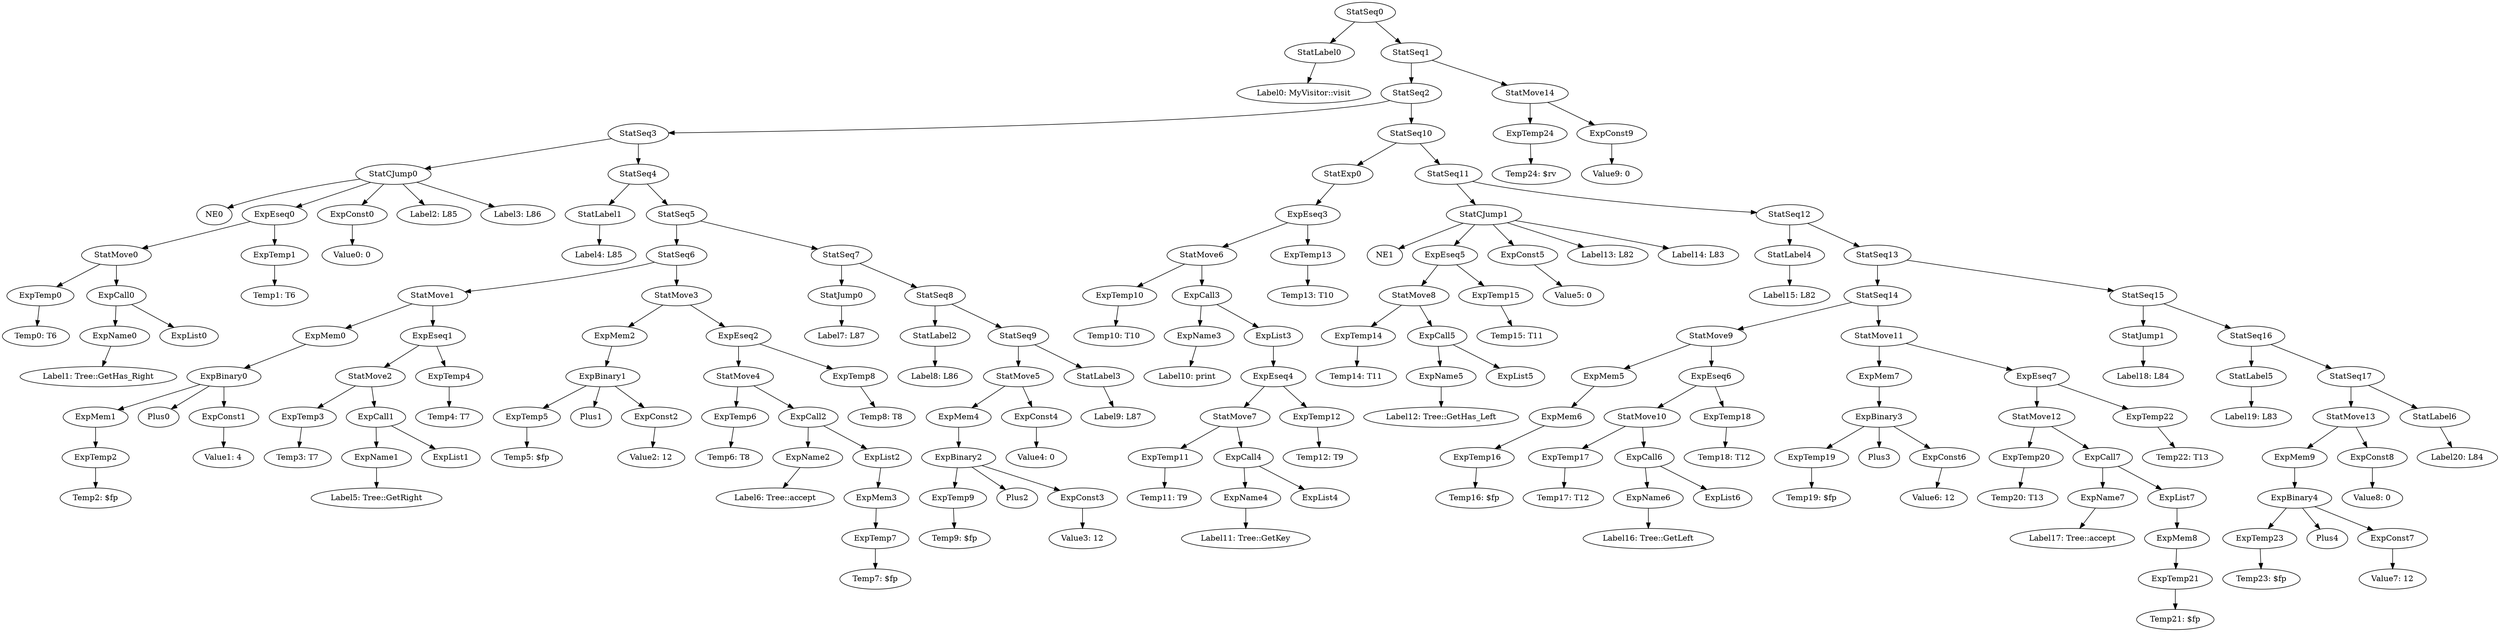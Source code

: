 digraph {
	ordering = out;
	ExpConst7 -> "Value7: 12";
	StatSeq15 -> StatJump1;
	StatSeq15 -> StatSeq16;
	ExpEseq7 -> StatMove12;
	ExpEseq7 -> ExpTemp22;
	ExpMem8 -> ExpTemp21;
	ExpTemp21 -> "Temp21: $fp";
	StatMove14 -> ExpTemp24;
	StatMove14 -> ExpConst9;
	ExpCall7 -> ExpName7;
	ExpCall7 -> ExpList7;
	ExpTemp22 -> "Temp22: T13";
	ExpList2 -> ExpMem3;
	ExpList7 -> ExpMem8;
	ExpName3 -> "Label10: print";
	ExpMem3 -> ExpTemp7;
	ExpTemp6 -> "Temp6: T8";
	StatMove6 -> ExpTemp10;
	StatMove6 -> ExpCall3;
	StatMove3 -> ExpMem2;
	StatMove3 -> ExpEseq2;
	ExpCall2 -> ExpName2;
	ExpCall2 -> ExpList2;
	ExpEseq4 -> StatMove7;
	ExpEseq4 -> ExpTemp12;
	StatMove10 -> ExpTemp17;
	StatMove10 -> ExpCall6;
	ExpBinary1 -> ExpTemp5;
	ExpBinary1 -> Plus1;
	ExpBinary1 -> ExpConst2;
	ExpTemp7 -> "Temp7: $fp";
	ExpTemp0 -> "Temp0: T6";
	ExpEseq3 -> StatMove6;
	ExpEseq3 -> ExpTemp13;
	StatLabel5 -> "Label19: L83";
	ExpTemp4 -> "Temp4: T7";
	ExpCall1 -> ExpName1;
	ExpCall1 -> ExpList1;
	ExpName7 -> "Label17: Tree::accept";
	StatJump0 -> "Label7: L87";
	ExpConst8 -> "Value8: 0";
	ExpTemp20 -> "Temp20: T13";
	ExpName0 -> "Label1: Tree::GetHas_Right";
	ExpName5 -> "Label12: Tree::GetHas_Left";
	ExpEseq1 -> StatMove2;
	ExpEseq1 -> ExpTemp4;
	ExpName1 -> "Label5: Tree::GetRight";
	StatMove13 -> ExpMem9;
	StatMove13 -> ExpConst8;
	StatSeq10 -> StatExp0;
	StatSeq10 -> StatSeq11;
	ExpTemp15 -> "Temp15: T11";
	StatSeq14 -> StatMove9;
	StatSeq14 -> StatMove11;
	StatMove0 -> ExpTemp0;
	StatMove0 -> ExpCall0;
	StatMove8 -> ExpTemp14;
	StatMove8 -> ExpCall5;
	StatSeq3 -> StatCJump0;
	StatSeq3 -> StatSeq4;
	ExpTemp9 -> "Temp9: $fp";
	ExpCall4 -> ExpName4;
	ExpCall4 -> ExpList4;
	ExpConst0 -> "Value0: 0";
	ExpMem1 -> ExpTemp2;
	ExpConst6 -> "Value6: 12";
	StatSeq16 -> StatLabel5;
	StatSeq16 -> StatSeq17;
	StatSeq7 -> StatJump0;
	StatSeq7 -> StatSeq8;
	ExpName2 -> "Label6: Tree::accept";
	ExpBinary2 -> ExpTemp9;
	ExpBinary2 -> Plus2;
	ExpBinary2 -> ExpConst3;
	ExpMem5 -> ExpMem6;
	ExpTemp5 -> "Temp5: $fp";
	ExpBinary4 -> ExpTemp23;
	ExpBinary4 -> Plus4;
	ExpBinary4 -> ExpConst7;
	ExpEseq2 -> StatMove4;
	ExpEseq2 -> ExpTemp8;
	ExpTemp1 -> "Temp1: T6";
	ExpEseq0 -> StatMove0;
	ExpEseq0 -> ExpTemp1;
	ExpTemp11 -> "Temp11: T9";
	ExpConst2 -> "Value2: 12";
	StatExp0 -> ExpEseq3;
	StatSeq8 -> StatLabel2;
	StatSeq8 -> StatSeq9;
	ExpTemp3 -> "Temp3: T7";
	StatSeq6 -> StatMove1;
	StatSeq6 -> StatMove3;
	StatSeq1 -> StatSeq2;
	StatSeq1 -> StatMove14;
	ExpMem2 -> ExpBinary1;
	StatLabel6 -> "Label20: L84";
	ExpTemp12 -> "Temp12: T9";
	ExpCall0 -> ExpName0;
	ExpCall0 -> ExpList0;
	StatSeq9 -> StatMove5;
	StatSeq9 -> StatLabel3;
	StatJump1 -> "Label18: L84";
	StatSeq4 -> StatLabel1;
	StatSeq4 -> StatSeq5;
	StatLabel1 -> "Label4: L85";
	ExpConst1 -> "Value1: 4";
	StatSeq5 -> StatSeq6;
	StatSeq5 -> StatSeq7;
	StatLabel4 -> "Label15: L82";
	ExpTemp8 -> "Temp8: T8";
	ExpTemp18 -> "Temp18: T12";
	StatCJump0 -> NE0;
	StatCJump0 -> ExpEseq0;
	StatCJump0 -> ExpConst0;
	StatCJump0 -> "Label2: L85";
	StatCJump0 -> "Label3: L86";
	StatMove1 -> ExpMem0;
	StatMove1 -> ExpEseq1;
	ExpTemp2 -> "Temp2: $fp";
	StatMove2 -> ExpTemp3;
	StatMove2 -> ExpCall1;
	StatSeq17 -> StatMove13;
	StatSeq17 -> StatLabel6;
	StatLabel0 -> "Label0: MyVisitor::visit";
	ExpTemp19 -> "Temp19: $fp";
	ExpBinary0 -> ExpMem1;
	ExpBinary0 -> Plus0;
	ExpBinary0 -> ExpConst1;
	ExpMem0 -> ExpBinary0;
	ExpConst3 -> "Value3: 12";
	ExpMem4 -> ExpBinary2;
	ExpName4 -> "Label11: Tree::GetKey";
	ExpConst9 -> "Value9: 0";
	StatLabel2 -> "Label8: L86";
	StatMove4 -> ExpTemp6;
	StatMove4 -> ExpCall2;
	StatMove5 -> ExpMem4;
	StatMove5 -> ExpConst4;
	StatSeq0 -> StatLabel0;
	StatSeq0 -> StatSeq1;
	ExpConst5 -> "Value5: 0";
	ExpConst4 -> "Value4: 0";
	ExpBinary3 -> ExpTemp19;
	ExpBinary3 -> Plus3;
	ExpBinary3 -> ExpConst6;
	ExpMem7 -> ExpBinary3;
	StatLabel3 -> "Label9: L87";
	StatSeq2 -> StatSeq3;
	StatSeq2 -> StatSeq10;
	StatMove7 -> ExpTemp11;
	StatMove7 -> ExpCall4;
	ExpList3 -> ExpEseq4;
	ExpTemp13 -> "Temp13: T10";
	ExpCall3 -> ExpName3;
	ExpCall3 -> ExpList3;
	StatCJump1 -> NE1;
	StatCJump1 -> ExpEseq5;
	StatCJump1 -> ExpConst5;
	StatCJump1 -> "Label13: L82";
	StatCJump1 -> "Label14: L83";
	StatMove12 -> ExpTemp20;
	StatMove12 -> ExpCall7;
	ExpTemp14 -> "Temp14: T11";
	ExpCall5 -> ExpName5;
	ExpCall5 -> ExpList5;
	ExpEseq5 -> StatMove8;
	ExpEseq5 -> ExpTemp15;
	StatSeq11 -> StatCJump1;
	StatSeq11 -> StatSeq12;
	StatSeq12 -> StatLabel4;
	StatSeq12 -> StatSeq13;
	ExpTemp16 -> "Temp16: $fp";
	ExpMem6 -> ExpTemp16;
	StatMove9 -> ExpMem5;
	StatMove9 -> ExpEseq6;
	ExpMem9 -> ExpBinary4;
	ExpTemp23 -> "Temp23: $fp";
	StatSeq13 -> StatSeq14;
	StatSeq13 -> StatSeq15;
	ExpTemp17 -> "Temp17: T12";
	ExpTemp24 -> "Temp24: $rv";
	ExpEseq6 -> StatMove10;
	ExpEseq6 -> ExpTemp18;
	ExpName6 -> "Label16: Tree::GetLeft";
	ExpTemp10 -> "Temp10: T10";
	ExpCall6 -> ExpName6;
	ExpCall6 -> ExpList6;
	StatMove11 -> ExpMem7;
	StatMove11 -> ExpEseq7;
}

